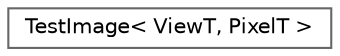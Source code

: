 digraph "类继承关系图"
{
 // INTERACTIVE_SVG=YES
 // LATEX_PDF_SIZE
  bgcolor="transparent";
  edge [fontname=Helvetica,fontsize=10,labelfontname=Helvetica,labelfontsize=10];
  node [fontname=Helvetica,fontsize=10,shape=box,height=0.2,width=0.4];
  rankdir="LR";
  Node0 [id="Node000000",label="TestImage\< ViewT, PixelT \>",height=0.2,width=0.4,color="grey40", fillcolor="white", style="filled",URL="$d0/d45/structTestImage.html",tooltip=" "];
}
